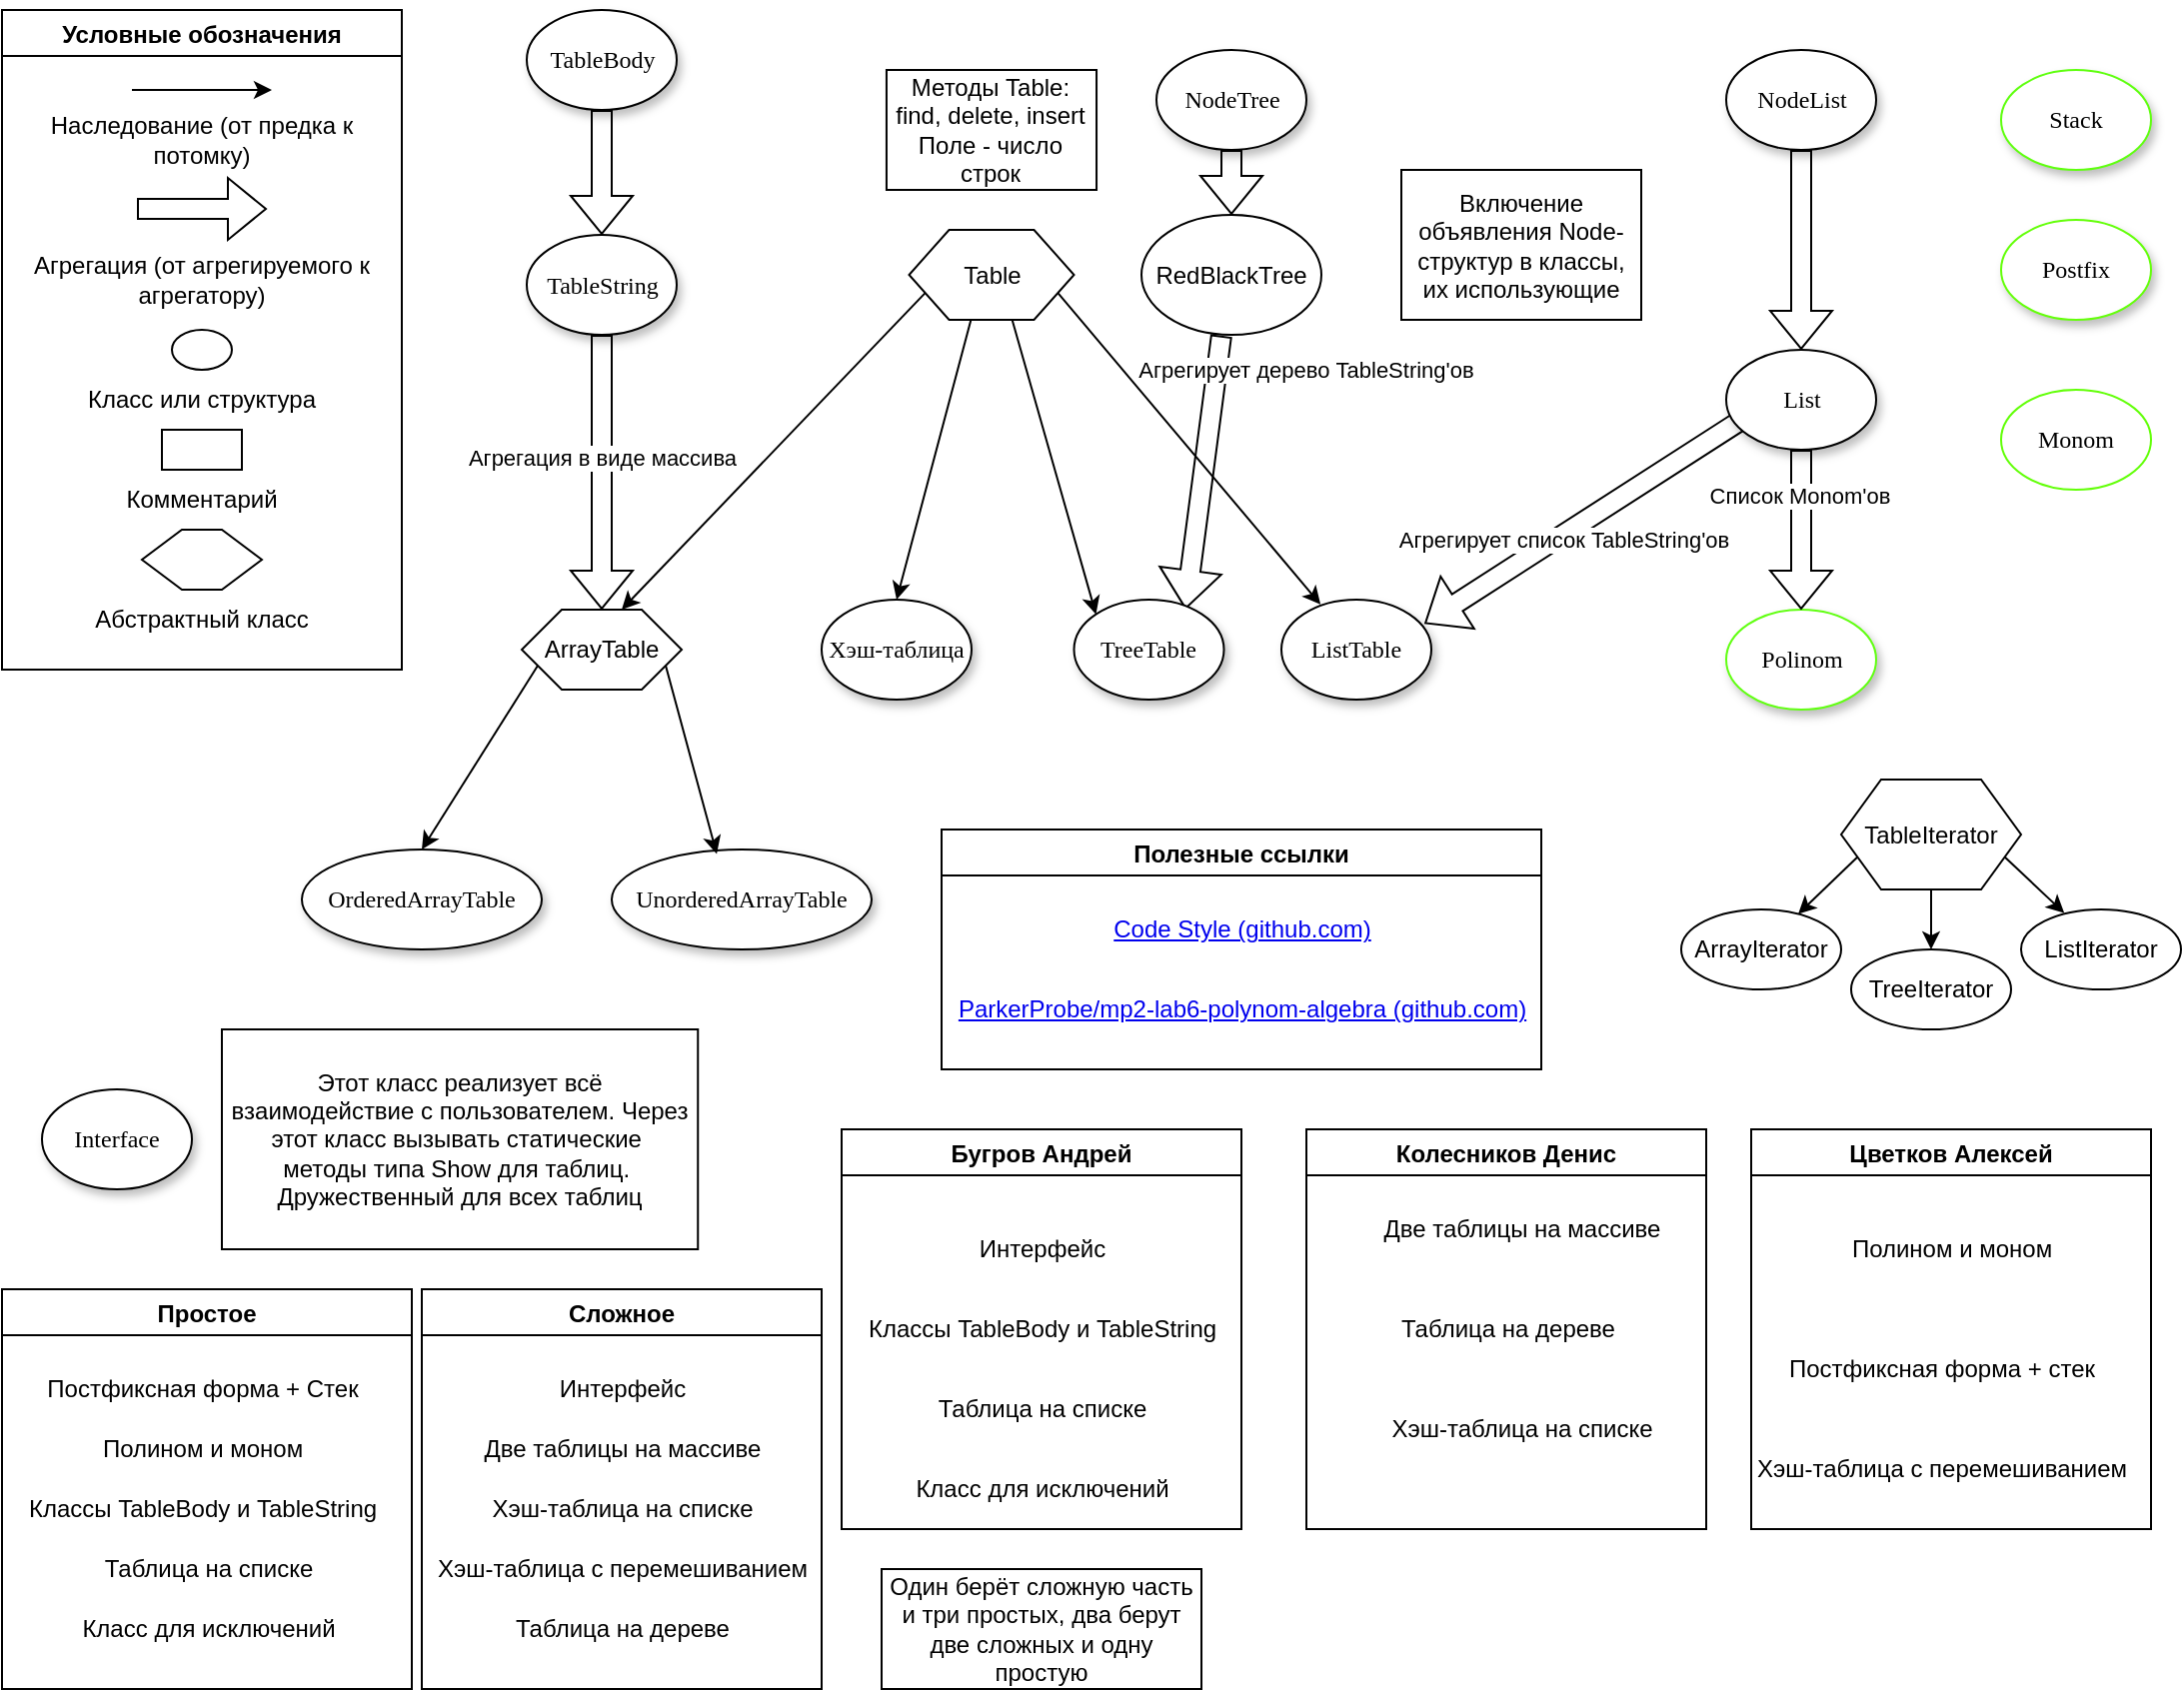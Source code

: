<mxfile version="16.6.5" type="github">
  <diagram name="Page-1" id="42789a77-a242-8287-6e28-9cd8cfd52e62">
    <mxGraphModel dx="1730" dy="965" grid="1" gridSize="10" guides="1" tooltips="1" connect="1" arrows="1" fold="1" page="1" pageScale="1" pageWidth="1100" pageHeight="850" background="none" math="0" shadow="0">
      <root>
        <mxCell id="0" />
        <mxCell id="1" parent="0" />
        <mxCell id="1ea317790d2ca983-3" value="Stack" style="ellipse;whiteSpace=wrap;html=1;rounded=0;shadow=1;comic=0;labelBackgroundColor=none;strokeWidth=1;fontFamily=Verdana;fontSize=12;align=center;strokeColor=#5FFF0F;" parent="1" vertex="1">
          <mxGeometry x="1000" y="30" width="75" height="50" as="geometry" />
        </mxCell>
        <mxCell id="1ea317790d2ca983-4" value="Postfix" style="ellipse;whiteSpace=wrap;html=1;rounded=0;shadow=1;comic=0;labelBackgroundColor=none;strokeWidth=1;fontFamily=Verdana;fontSize=12;align=center;strokeColor=#64FF0A;" parent="1" vertex="1">
          <mxGeometry x="1000" y="105" width="75" height="50" as="geometry" />
        </mxCell>
        <mxCell id="iuW7hz9HEa-le5su57v6-1" value="Условные обозначения" style="swimlane;" parent="1" vertex="1">
          <mxGeometry width="200" height="330" as="geometry" />
        </mxCell>
        <mxCell id="iuW7hz9HEa-le5su57v6-2" value="" style="endArrow=classic;html=1;rounded=0;" parent="iuW7hz9HEa-le5su57v6-1" edge="1">
          <mxGeometry width="50" height="50" relative="1" as="geometry">
            <mxPoint x="65" y="40" as="sourcePoint" />
            <mxPoint x="135" y="40" as="targetPoint" />
          </mxGeometry>
        </mxCell>
        <mxCell id="iuW7hz9HEa-le5su57v6-3" value="Наследование (от предка к потомку)" style="text;html=1;strokeColor=none;fillColor=none;align=center;verticalAlign=middle;whiteSpace=wrap;rounded=0;" parent="iuW7hz9HEa-le5su57v6-1" vertex="1">
          <mxGeometry y="50" width="200" height="30" as="geometry" />
        </mxCell>
        <mxCell id="iuW7hz9HEa-le5su57v6-4" value="" style="shape=flexArrow;endArrow=classic;html=1;rounded=0;" parent="iuW7hz9HEa-le5su57v6-1" edge="1">
          <mxGeometry width="50" height="50" relative="1" as="geometry">
            <mxPoint x="67.5" y="99.5" as="sourcePoint" />
            <mxPoint x="132.5" y="99.5" as="targetPoint" />
          </mxGeometry>
        </mxCell>
        <mxCell id="iuW7hz9HEa-le5su57v6-5" value="Агрегация (от агрегируемого к агрегатору)" style="text;html=1;strokeColor=none;fillColor=none;align=center;verticalAlign=middle;whiteSpace=wrap;rounded=0;" parent="iuW7hz9HEa-le5su57v6-1" vertex="1">
          <mxGeometry y="120" width="200" height="30" as="geometry" />
        </mxCell>
        <mxCell id="iuW7hz9HEa-le5su57v6-6" value="" style="ellipse;whiteSpace=wrap;html=1;" parent="iuW7hz9HEa-le5su57v6-1" vertex="1">
          <mxGeometry x="85" y="160" width="30" height="20" as="geometry" />
        </mxCell>
        <mxCell id="iuW7hz9HEa-le5su57v6-7" value="Класс или структура" style="text;html=1;strokeColor=none;fillColor=none;align=center;verticalAlign=middle;whiteSpace=wrap;rounded=0;" parent="iuW7hz9HEa-le5su57v6-1" vertex="1">
          <mxGeometry x="40" y="180" width="120" height="30" as="geometry" />
        </mxCell>
        <mxCell id="iuW7hz9HEa-le5su57v6-10" value="" style="rounded=0;whiteSpace=wrap;html=1;" parent="iuW7hz9HEa-le5su57v6-1" vertex="1">
          <mxGeometry x="80" y="210" width="40" height="20" as="geometry" />
        </mxCell>
        <mxCell id="iuW7hz9HEa-le5su57v6-11" value="Комментарий" style="text;html=1;strokeColor=none;fillColor=none;align=center;verticalAlign=middle;whiteSpace=wrap;rounded=0;" parent="iuW7hz9HEa-le5su57v6-1" vertex="1">
          <mxGeometry x="70" y="230" width="60" height="30" as="geometry" />
        </mxCell>
        <mxCell id="iuW7hz9HEa-le5su57v6-13" value="" style="shape=hexagon;perimeter=hexagonPerimeter2;whiteSpace=wrap;html=1;fixedSize=1;" parent="iuW7hz9HEa-le5su57v6-1" vertex="1">
          <mxGeometry x="70" y="260" width="60" height="30" as="geometry" />
        </mxCell>
        <mxCell id="iuW7hz9HEa-le5su57v6-14" value="Абстрактный класс" style="text;html=1;strokeColor=none;fillColor=none;align=center;verticalAlign=middle;whiteSpace=wrap;rounded=0;" parent="iuW7hz9HEa-le5su57v6-1" vertex="1">
          <mxGeometry x="45" y="290" width="110" height="30" as="geometry" />
        </mxCell>
        <mxCell id="iuW7hz9HEa-le5su57v6-15" value="Table" style="shape=hexagon;perimeter=hexagonPerimeter2;whiteSpace=wrap;html=1;fixedSize=1;" parent="1" vertex="1">
          <mxGeometry x="453.75" y="110" width="82.5" height="45" as="geometry" />
        </mxCell>
        <mxCell id="iuW7hz9HEa-le5su57v6-19" value="ArrayTable" style="shape=hexagon;perimeter=hexagonPerimeter2;whiteSpace=wrap;html=1;fixedSize=1;" parent="1" vertex="1">
          <mxGeometry x="260" y="300" width="80" height="40" as="geometry" />
        </mxCell>
        <mxCell id="iuW7hz9HEa-le5su57v6-21" value="" style="endArrow=classic;html=1;rounded=0;exitX=0;exitY=0.75;exitDx=0;exitDy=0;entryX=0.625;entryY=0;entryDx=0;entryDy=0;" parent="1" source="iuW7hz9HEa-le5su57v6-15" target="iuW7hz9HEa-le5su57v6-19" edge="1">
          <mxGeometry width="50" height="50" relative="1" as="geometry">
            <mxPoint x="460" y="230" as="sourcePoint" />
            <mxPoint x="420" y="320" as="targetPoint" />
          </mxGeometry>
        </mxCell>
        <mxCell id="iuW7hz9HEa-le5su57v6-25" value="OrderedArrayTable" style="ellipse;whiteSpace=wrap;html=1;rounded=0;shadow=1;comic=0;labelBackgroundColor=none;strokeWidth=1;fontFamily=Verdana;fontSize=12;align=center;" parent="1" vertex="1">
          <mxGeometry x="150" y="420" width="120" height="50" as="geometry" />
        </mxCell>
        <mxCell id="iuW7hz9HEa-le5su57v6-26" value="UnorderedArrayTable" style="ellipse;whiteSpace=wrap;html=1;rounded=0;shadow=1;comic=0;labelBackgroundColor=none;strokeWidth=1;fontFamily=Verdana;fontSize=12;align=center;" parent="1" vertex="1">
          <mxGeometry x="305" y="420" width="130" height="50" as="geometry" />
        </mxCell>
        <mxCell id="iuW7hz9HEa-le5su57v6-28" value="" style="endArrow=classic;html=1;rounded=0;exitX=0;exitY=0.75;exitDx=0;exitDy=0;entryX=0.5;entryY=0;entryDx=0;entryDy=0;" parent="1" source="iuW7hz9HEa-le5su57v6-19" target="iuW7hz9HEa-le5su57v6-25" edge="1">
          <mxGeometry width="50" height="50" relative="1" as="geometry">
            <mxPoint x="366.88" y="365" as="sourcePoint" />
            <mxPoint x="340" y="400" as="targetPoint" />
          </mxGeometry>
        </mxCell>
        <mxCell id="iuW7hz9HEa-le5su57v6-29" value="" style="endArrow=classic;html=1;rounded=0;exitX=1;exitY=0.75;exitDx=0;exitDy=0;entryX=0.404;entryY=0.044;entryDx=0;entryDy=0;entryPerimeter=0;" parent="1" source="iuW7hz9HEa-le5su57v6-19" target="iuW7hz9HEa-le5su57v6-26" edge="1">
          <mxGeometry width="50" height="50" relative="1" as="geometry">
            <mxPoint x="453.75" y="353" as="sourcePoint" />
            <mxPoint x="438.87" y="400" as="targetPoint" />
          </mxGeometry>
        </mxCell>
        <mxCell id="iuW7hz9HEa-le5su57v6-31" value="" style="shape=flexArrow;endArrow=classic;html=1;rounded=0;entryX=0.5;entryY=0;entryDx=0;entryDy=0;exitX=0.5;exitY=1;exitDx=0;exitDy=0;" parent="1" source="lb1J8IbFt9z_0kmrgKfr-6" target="iuW7hz9HEa-le5su57v6-19" edge="1">
          <mxGeometry width="50" height="50" relative="1" as="geometry">
            <mxPoint x="303" y="160" as="sourcePoint" />
            <mxPoint x="453.75" y="145" as="targetPoint" />
          </mxGeometry>
        </mxCell>
        <mxCell id="AkKtNoqjXA9DniaEXeEG-22" value="Агрегация в виде массива" style="edgeLabel;html=1;align=center;verticalAlign=middle;resizable=0;points=[];" parent="iuW7hz9HEa-le5su57v6-31" vertex="1" connectable="0">
          <mxGeometry x="-0.213" y="-5" relative="1" as="geometry">
            <mxPoint x="5" y="7" as="offset" />
          </mxGeometry>
        </mxCell>
        <mxCell id="DaqusL3dd0IqZaCaBjZz-1" value="Методы Table:&lt;br&gt;find, delete, insert&lt;br&gt;Поле - число строк" style="rounded=0;whiteSpace=wrap;html=1;" parent="1" vertex="1">
          <mxGeometry x="442.47" y="30" width="105.05" height="60" as="geometry" />
        </mxCell>
        <mxCell id="_brPIxiP5qlf1YPKhSUV-8" value="" style="shape=flexArrow;endArrow=classic;html=1;rounded=0;entryX=0.955;entryY=0.24;entryDx=0;entryDy=0;entryPerimeter=0;exitX=0.079;exitY=0.724;exitDx=0;exitDy=0;exitPerimeter=0;" parent="1" source="AkKtNoqjXA9DniaEXeEG-19" target="AkKtNoqjXA9DniaEXeEG-18" edge="1">
          <mxGeometry width="50" height="50" relative="1" as="geometry">
            <mxPoint x="869.498" y="213.998" as="sourcePoint" />
            <mxPoint x="707.48" y="309.5" as="targetPoint" />
          </mxGeometry>
        </mxCell>
        <mxCell id="AkKtNoqjXA9DniaEXeEG-10" value="Агрегирует список TableString&#39;ов" style="edgeLabel;html=1;align=center;verticalAlign=middle;resizable=0;points=[];" parent="_brPIxiP5qlf1YPKhSUV-8" vertex="1" connectable="0">
          <mxGeometry x="-0.178" y="2" relative="1" as="geometry">
            <mxPoint x="-24" y="15" as="offset" />
          </mxGeometry>
        </mxCell>
        <mxCell id="_brPIxiP5qlf1YPKhSUV-9" value="Polinom" style="ellipse;whiteSpace=wrap;html=1;rounded=0;shadow=1;comic=0;labelBackgroundColor=none;strokeWidth=1;fontFamily=Verdana;fontSize=12;align=center;strokeColor=#61FF12;" parent="1" vertex="1">
          <mxGeometry x="862.5" y="300" width="75" height="50" as="geometry" />
        </mxCell>
        <mxCell id="_brPIxiP5qlf1YPKhSUV-10" value="NodeList" style="ellipse;whiteSpace=wrap;html=1;rounded=0;shadow=1;comic=0;labelBackgroundColor=none;strokeWidth=1;fontFamily=Verdana;fontSize=12;align=center;" parent="1" vertex="1">
          <mxGeometry x="862.5" y="20" width="75" height="50" as="geometry" />
        </mxCell>
        <mxCell id="_brPIxiP5qlf1YPKhSUV-11" value="" style="shape=flexArrow;endArrow=classic;html=1;rounded=0;entryX=0.5;entryY=0;entryDx=0;entryDy=0;" parent="1" source="_brPIxiP5qlf1YPKhSUV-10" target="AkKtNoqjXA9DniaEXeEG-19" edge="1">
          <mxGeometry width="50" height="50" relative="1" as="geometry">
            <mxPoint x="898" y="70" as="sourcePoint" />
            <mxPoint x="897.5" y="170" as="targetPoint" />
          </mxGeometry>
        </mxCell>
        <mxCell id="_brPIxiP5qlf1YPKhSUV-12" value="Monom" style="ellipse;whiteSpace=wrap;html=1;rounded=0;shadow=0;comic=0;labelBackgroundColor=none;strokeWidth=1;fontFamily=Verdana;fontSize=12;align=center;strokeColor=#62FF08;" parent="1" vertex="1">
          <mxGeometry x="1000" y="190" width="75" height="50" as="geometry" />
        </mxCell>
        <mxCell id="_brPIxiP5qlf1YPKhSUV-19" value="" style="endArrow=classic;html=1;rounded=0;exitX=0.625;exitY=1;exitDx=0;exitDy=0;entryX=0;entryY=0;entryDx=0;entryDy=0;" parent="1" source="iuW7hz9HEa-le5su57v6-15" target="AkKtNoqjXA9DniaEXeEG-17" edge="1">
          <mxGeometry width="50" height="50" relative="1" as="geometry">
            <mxPoint x="500" y="299.58" as="sourcePoint" />
            <mxPoint x="494.6" y="296.15" as="targetPoint" />
          </mxGeometry>
        </mxCell>
        <mxCell id="_brPIxiP5qlf1YPKhSUV-20" value="" style="endArrow=classic;html=1;rounded=0;exitX=1;exitY=0.75;exitDx=0;exitDy=0;entryX=0.261;entryY=0.048;entryDx=0;entryDy=0;entryPerimeter=0;" parent="1" source="iuW7hz9HEa-le5su57v6-15" target="AkKtNoqjXA9DniaEXeEG-18" edge="1">
          <mxGeometry width="50" height="50" relative="1" as="geometry">
            <mxPoint x="538.201" y="236.555" as="sourcePoint" />
            <mxPoint x="675" y="295" as="targetPoint" />
          </mxGeometry>
        </mxCell>
        <mxCell id="_brPIxiP5qlf1YPKhSUV-23" value="RedBlackTree" style="ellipse;whiteSpace=wrap;html=1;rounded=0;" parent="1" vertex="1">
          <mxGeometry x="570" y="102.5" width="90" height="60" as="geometry" />
        </mxCell>
        <mxCell id="_brPIxiP5qlf1YPKhSUV-25" value="NodeTree" style="ellipse;whiteSpace=wrap;html=1;rounded=0;shadow=1;comic=0;labelBackgroundColor=none;strokeWidth=1;fontFamily=Verdana;fontSize=12;align=center;" parent="1" vertex="1">
          <mxGeometry x="577.5" y="20" width="75" height="50" as="geometry" />
        </mxCell>
        <mxCell id="_brPIxiP5qlf1YPKhSUV-26" value="" style="shape=flexArrow;endArrow=classic;html=1;rounded=0;exitX=0.5;exitY=1;exitDx=0;exitDy=0;entryX=0.5;entryY=0;entryDx=0;entryDy=0;" parent="1" source="_brPIxiP5qlf1YPKhSUV-25" target="_brPIxiP5qlf1YPKhSUV-23" edge="1">
          <mxGeometry width="50" height="50" relative="1" as="geometry">
            <mxPoint x="610" y="130" as="sourcePoint" />
            <mxPoint x="675" y="130" as="targetPoint" />
          </mxGeometry>
        </mxCell>
        <mxCell id="_brPIxiP5qlf1YPKhSUV-27" value="" style="shape=flexArrow;endArrow=classic;html=1;rounded=0;exitX=0.444;exitY=1.006;exitDx=0;exitDy=0;exitPerimeter=0;entryX=0.743;entryY=0.096;entryDx=0;entryDy=0;entryPerimeter=0;" parent="1" source="_brPIxiP5qlf1YPKhSUV-23" target="AkKtNoqjXA9DniaEXeEG-17" edge="1">
          <mxGeometry width="50" height="50" relative="1" as="geometry">
            <mxPoint x="710" y="260" as="sourcePoint" />
            <mxPoint x="533.73" y="310.35" as="targetPoint" />
          </mxGeometry>
        </mxCell>
        <mxCell id="AkKtNoqjXA9DniaEXeEG-8" value="Агрегирует дерево TableString&#39;ов" style="edgeLabel;html=1;align=center;verticalAlign=middle;resizable=0;points=[];" parent="_brPIxiP5qlf1YPKhSUV-27" vertex="1" connectable="0">
          <mxGeometry x="-0.248" y="3" relative="1" as="geometry">
            <mxPoint x="46" y="-35" as="offset" />
          </mxGeometry>
        </mxCell>
        <mxCell id="AkKtNoqjXA9DniaEXeEG-7" value="Interface" style="ellipse;whiteSpace=wrap;html=1;rounded=0;shadow=1;comic=0;labelBackgroundColor=none;strokeWidth=1;fontFamily=Verdana;fontSize=12;align=center;" parent="1" vertex="1">
          <mxGeometry x="20" y="540" width="75" height="50" as="geometry" />
        </mxCell>
        <mxCell id="AkKtNoqjXA9DniaEXeEG-12" value="" style="shape=flexArrow;endArrow=classic;html=1;rounded=0;exitX=0.5;exitY=1;exitDx=0;exitDy=0;entryX=0.5;entryY=0;entryDx=0;entryDy=0;" parent="1" source="AkKtNoqjXA9DniaEXeEG-19" target="_brPIxiP5qlf1YPKhSUV-9" edge="1">
          <mxGeometry width="50" height="50" relative="1" as="geometry">
            <mxPoint x="910" y="240" as="sourcePoint" />
            <mxPoint x="990" y="290" as="targetPoint" />
          </mxGeometry>
        </mxCell>
        <mxCell id="AkKtNoqjXA9DniaEXeEG-13" value="Список Monom&#39;ов" style="edgeLabel;html=1;align=center;verticalAlign=middle;resizable=0;points=[];" parent="AkKtNoqjXA9DniaEXeEG-12" vertex="1" connectable="0">
          <mxGeometry x="-0.44" y="-1" relative="1" as="geometry">
            <mxPoint as="offset" />
          </mxGeometry>
        </mxCell>
        <mxCell id="AkKtNoqjXA9DniaEXeEG-17" value="TreeTable" style="ellipse;whiteSpace=wrap;html=1;rounded=0;shadow=1;comic=0;labelBackgroundColor=none;strokeWidth=1;fontFamily=Verdana;fontSize=12;align=center;" parent="1" vertex="1">
          <mxGeometry x="536.25" y="295" width="75" height="50" as="geometry" />
        </mxCell>
        <mxCell id="AkKtNoqjXA9DniaEXeEG-18" value="ListTable" style="ellipse;whiteSpace=wrap;html=1;rounded=0;shadow=1;comic=0;labelBackgroundColor=none;strokeWidth=1;fontFamily=Verdana;fontSize=12;align=center;" parent="1" vertex="1">
          <mxGeometry x="640" y="295" width="75" height="50" as="geometry" />
        </mxCell>
        <mxCell id="AkKtNoqjXA9DniaEXeEG-19" value="List" style="ellipse;whiteSpace=wrap;html=1;rounded=0;shadow=1;comic=0;labelBackgroundColor=none;strokeWidth=1;fontFamily=Verdana;fontSize=12;align=center;" parent="1" vertex="1">
          <mxGeometry x="862.5" y="170" width="75" height="50" as="geometry" />
        </mxCell>
        <mxCell id="pSLm4igQXvGaD_Qqo5TO-1" value="Включение объявления Node-структур в классы, их использующие" style="rounded=0;whiteSpace=wrap;html=1;" parent="1" vertex="1">
          <mxGeometry x="700" y="80" width="120" height="75" as="geometry" />
        </mxCell>
        <mxCell id="pSLm4igQXvGaD_Qqo5TO-2" value="Этот класс реализует всё взаимодействие с пользователем. Через этот класс вызывать статические&amp;nbsp;&lt;br&gt;методы типа Show для таблиц.&amp;nbsp;&lt;br&gt;Дружественный для всех таблиц" style="rounded=0;whiteSpace=wrap;html=1;" parent="1" vertex="1">
          <mxGeometry x="109.99" y="510" width="238.13" height="110" as="geometry" />
        </mxCell>
        <mxCell id="pSLm4igQXvGaD_Qqo5TO-6" value="Хэш-таблица" style="ellipse;whiteSpace=wrap;html=1;rounded=0;shadow=1;comic=0;labelBackgroundColor=none;strokeWidth=1;fontFamily=Verdana;fontSize=12;align=center;" parent="1" vertex="1">
          <mxGeometry x="410" y="295" width="75" height="50" as="geometry" />
        </mxCell>
        <mxCell id="pSLm4igQXvGaD_Qqo5TO-7" value="" style="endArrow=classic;html=1;rounded=0;exitX=0.375;exitY=1;exitDx=0;exitDy=0;entryX=0.5;entryY=0;entryDx=0;entryDy=0;" parent="1" source="iuW7hz9HEa-le5su57v6-15" target="pSLm4igQXvGaD_Qqo5TO-6" edge="1">
          <mxGeometry width="50" height="50" relative="1" as="geometry">
            <mxPoint x="442.47" y="240" as="sourcePoint" />
            <mxPoint x="492.47" y="190" as="targetPoint" />
          </mxGeometry>
        </mxCell>
        <mxCell id="pSLm4igQXvGaD_Qqo5TO-13" value="TableIterator" style="shape=hexagon;perimeter=hexagonPerimeter2;whiteSpace=wrap;html=1;fixedSize=1;" parent="1" vertex="1">
          <mxGeometry x="920" y="385" width="90" height="55" as="geometry" />
        </mxCell>
        <mxCell id="pSLm4igQXvGaD_Qqo5TO-14" value="" style="endArrow=classic;html=1;rounded=0;exitX=0;exitY=0.75;exitDx=0;exitDy=0;" parent="1" source="pSLm4igQXvGaD_Qqo5TO-13" target="pSLm4igQXvGaD_Qqo5TO-15" edge="1">
          <mxGeometry width="50" height="50" relative="1" as="geometry">
            <mxPoint x="862.5" y="470" as="sourcePoint" />
            <mxPoint x="900" y="490" as="targetPoint" />
          </mxGeometry>
        </mxCell>
        <mxCell id="pSLm4igQXvGaD_Qqo5TO-15" value="ArrayIterator" style="ellipse;whiteSpace=wrap;html=1;" parent="1" vertex="1">
          <mxGeometry x="840" y="450" width="80" height="40" as="geometry" />
        </mxCell>
        <mxCell id="pSLm4igQXvGaD_Qqo5TO-16" value="TreeIterator" style="ellipse;whiteSpace=wrap;html=1;" parent="1" vertex="1">
          <mxGeometry x="925" y="470" width="80" height="40" as="geometry" />
        </mxCell>
        <mxCell id="pSLm4igQXvGaD_Qqo5TO-17" value="ListIterator" style="ellipse;whiteSpace=wrap;html=1;" parent="1" vertex="1">
          <mxGeometry x="1010" y="450" width="80" height="40" as="geometry" />
        </mxCell>
        <mxCell id="pSLm4igQXvGaD_Qqo5TO-18" value="" style="endArrow=classic;html=1;rounded=0;exitX=1;exitY=0.75;exitDx=0;exitDy=0;entryX=0.27;entryY=0.045;entryDx=0;entryDy=0;entryPerimeter=0;" parent="1" source="pSLm4igQXvGaD_Qqo5TO-13" target="pSLm4igQXvGaD_Qqo5TO-17" edge="1">
          <mxGeometry width="50" height="50" relative="1" as="geometry">
            <mxPoint x="1012.5" y="450" as="sourcePoint" />
            <mxPoint x="1062.5" y="400" as="targetPoint" />
          </mxGeometry>
        </mxCell>
        <mxCell id="pSLm4igQXvGaD_Qqo5TO-19" value="" style="endArrow=classic;html=1;rounded=0;exitX=0.5;exitY=1;exitDx=0;exitDy=0;entryX=0.5;entryY=0;entryDx=0;entryDy=0;" parent="1" source="pSLm4igQXvGaD_Qqo5TO-13" target="pSLm4igQXvGaD_Qqo5TO-16" edge="1">
          <mxGeometry width="50" height="50" relative="1" as="geometry">
            <mxPoint x="970" y="460" as="sourcePoint" />
            <mxPoint x="965" y="450" as="targetPoint" />
          </mxGeometry>
        </mxCell>
        <mxCell id="lb1J8IbFt9z_0kmrgKfr-1" value="Полезные ссылки" style="swimlane;" parent="1" vertex="1">
          <mxGeometry x="470" y="410" width="300" height="120" as="geometry" />
        </mxCell>
        <mxCell id="lb1J8IbFt9z_0kmrgKfr-4" value="&lt;a href=&quot;https://gist.github.com/ParkerProbe/62390cf65179a78cba430d15e39f2079&quot;&gt;Code Style (github.com)&lt;/a&gt;" style="text;html=1;align=center;verticalAlign=middle;resizable=0;points=[];autosize=1;strokeColor=none;fillColor=none;" parent="lb1J8IbFt9z_0kmrgKfr-1" vertex="1">
          <mxGeometry x="80" y="40" width="140" height="20" as="geometry" />
        </mxCell>
        <mxCell id="lb1J8IbFt9z_0kmrgKfr-5" value="&lt;a href=&quot;https://github.com/ParkerProbe/mp2-lab6-polynom-algebra&quot;&gt;ParkerProbe/mp2-lab6-polynom-algebra (github.com)&lt;/a&gt;" style="text;html=1;align=center;verticalAlign=middle;resizable=0;points=[];autosize=1;strokeColor=none;fillColor=none;" parent="lb1J8IbFt9z_0kmrgKfr-1" vertex="1">
          <mxGeometry y="80" width="300" height="20" as="geometry" />
        </mxCell>
        <mxCell id="lb1J8IbFt9z_0kmrgKfr-6" value="TableString" style="ellipse;whiteSpace=wrap;html=1;rounded=0;shadow=1;comic=0;labelBackgroundColor=none;strokeWidth=1;fontFamily=Verdana;fontSize=12;align=center;" parent="1" vertex="1">
          <mxGeometry x="262.5" y="112.5" width="75" height="50" as="geometry" />
        </mxCell>
        <mxCell id="lb1J8IbFt9z_0kmrgKfr-7" value="TableBody" style="ellipse;whiteSpace=wrap;html=1;rounded=0;shadow=1;comic=0;labelBackgroundColor=none;strokeWidth=1;fontFamily=Verdana;fontSize=12;align=center;" parent="1" vertex="1">
          <mxGeometry x="262.5" width="75" height="50" as="geometry" />
        </mxCell>
        <mxCell id="lb1J8IbFt9z_0kmrgKfr-8" value="" style="shape=flexArrow;endArrow=classic;html=1;rounded=0;exitX=0.5;exitY=1;exitDx=0;exitDy=0;entryX=0.5;entryY=0;entryDx=0;entryDy=0;" parent="1" source="lb1J8IbFt9z_0kmrgKfr-7" target="lb1J8IbFt9z_0kmrgKfr-6" edge="1">
          <mxGeometry width="50" height="50" relative="1" as="geometry">
            <mxPoint x="280" y="100" as="sourcePoint" />
            <mxPoint x="330" y="50" as="targetPoint" />
          </mxGeometry>
        </mxCell>
        <mxCell id="lb1J8IbFt9z_0kmrgKfr-31" value="Бугров Андрей" style="swimlane;" parent="1" vertex="1">
          <mxGeometry x="420" y="560" width="200" height="200" as="geometry" />
        </mxCell>
        <mxCell id="lb1J8IbFt9z_0kmrgKfr-76" value="Интерфейс" style="text;html=1;align=center;verticalAlign=middle;resizable=0;points=[];autosize=1;strokeColor=none;fillColor=none;" parent="lb1J8IbFt9z_0kmrgKfr-31" vertex="1">
          <mxGeometry x="60" y="50" width="80" height="20" as="geometry" />
        </mxCell>
        <mxCell id="lb1J8IbFt9z_0kmrgKfr-77" value="Классы TableBody и TableString" style="text;html=1;align=center;verticalAlign=middle;resizable=0;points=[];autosize=1;strokeColor=none;fillColor=none;" parent="lb1J8IbFt9z_0kmrgKfr-31" vertex="1">
          <mxGeometry x="5" y="90" width="190" height="20" as="geometry" />
        </mxCell>
        <mxCell id="lb1J8IbFt9z_0kmrgKfr-78" value="Таблица на списке" style="text;html=1;align=center;verticalAlign=middle;resizable=0;points=[];autosize=1;strokeColor=none;fillColor=none;" parent="lb1J8IbFt9z_0kmrgKfr-31" vertex="1">
          <mxGeometry x="40" y="130" width="120" height="20" as="geometry" />
        </mxCell>
        <mxCell id="z5dvgQX0iUwxkbbbG9Kc-4" value="Класс для исключений" style="text;html=1;align=center;verticalAlign=middle;resizable=0;points=[];autosize=1;strokeColor=none;fillColor=none;" parent="lb1J8IbFt9z_0kmrgKfr-31" vertex="1">
          <mxGeometry x="30" y="170" width="140" height="20" as="geometry" />
        </mxCell>
        <mxCell id="lb1J8IbFt9z_0kmrgKfr-49" value="Колесников Денис" style="swimlane;" parent="1" vertex="1">
          <mxGeometry x="652.5" y="560" width="200" height="200" as="geometry" />
        </mxCell>
        <mxCell id="bgZzb26QuUzWCFqquuYQ-1" value="Две таблицы на массиве" style="text;html=1;align=center;verticalAlign=middle;resizable=0;points=[];autosize=1;strokeColor=none;fillColor=none;" parent="lb1J8IbFt9z_0kmrgKfr-49" vertex="1">
          <mxGeometry x="32.5" y="40" width="150" height="20" as="geometry" />
        </mxCell>
        <mxCell id="bgZzb26QuUzWCFqquuYQ-5" value="Таблица на дереве" style="text;html=1;align=center;verticalAlign=middle;resizable=0;points=[];autosize=1;strokeColor=none;fillColor=none;" parent="lb1J8IbFt9z_0kmrgKfr-49" vertex="1">
          <mxGeometry x="40" y="90" width="120" height="20" as="geometry" />
        </mxCell>
        <mxCell id="6HeJTqO71uDSHQJxbEwy-1" value="Хэш-таблица на списке" style="text;html=1;align=center;verticalAlign=middle;resizable=0;points=[];autosize=1;strokeColor=none;fillColor=none;" parent="lb1J8IbFt9z_0kmrgKfr-49" vertex="1">
          <mxGeometry x="32.5" y="140" width="150" height="20" as="geometry" />
        </mxCell>
        <mxCell id="lb1J8IbFt9z_0kmrgKfr-50" value="Цветков Алексей" style="swimlane;" parent="1" vertex="1">
          <mxGeometry x="875" y="560" width="200" height="200" as="geometry" />
        </mxCell>
        <mxCell id="9ddmNVyqNW7awIMc6QUu-1" value="Полином и моном" style="text;html=1;align=center;verticalAlign=middle;resizable=0;points=[];autosize=1;strokeColor=none;fillColor=none;" vertex="1" parent="lb1J8IbFt9z_0kmrgKfr-50">
          <mxGeometry x="40" y="50" width="120" height="20" as="geometry" />
        </mxCell>
        <mxCell id="lb1J8IbFt9z_0kmrgKfr-56" value="Простое" style="swimlane;" parent="1" vertex="1">
          <mxGeometry y="640" width="205" height="200" as="geometry" />
        </mxCell>
        <mxCell id="lb1J8IbFt9z_0kmrgKfr-59" value="Постфиксная форма + Стек" style="text;html=1;align=center;verticalAlign=middle;resizable=0;points=[];autosize=1;strokeColor=none;fillColor=none;" parent="lb1J8IbFt9z_0kmrgKfr-56" vertex="1">
          <mxGeometry x="15" y="40" width="170" height="20" as="geometry" />
        </mxCell>
        <mxCell id="lb1J8IbFt9z_0kmrgKfr-66" value="Полином и моном" style="text;html=1;align=center;verticalAlign=middle;resizable=0;points=[];autosize=1;strokeColor=none;fillColor=none;" parent="lb1J8IbFt9z_0kmrgKfr-56" vertex="1">
          <mxGeometry x="40" y="70" width="120" height="20" as="geometry" />
        </mxCell>
        <mxCell id="lb1J8IbFt9z_0kmrgKfr-67" value="Классы TableBody и TableString" style="text;html=1;align=center;verticalAlign=middle;resizable=0;points=[];autosize=1;strokeColor=none;fillColor=none;" parent="lb1J8IbFt9z_0kmrgKfr-56" vertex="1">
          <mxGeometry x="5" y="100" width="190" height="20" as="geometry" />
        </mxCell>
        <mxCell id="lb1J8IbFt9z_0kmrgKfr-74" value="Таблица на списке" style="text;html=1;align=center;verticalAlign=middle;resizable=0;points=[];autosize=1;strokeColor=none;fillColor=none;" parent="lb1J8IbFt9z_0kmrgKfr-56" vertex="1">
          <mxGeometry x="42.5" y="130" width="120" height="20" as="geometry" />
        </mxCell>
        <mxCell id="z5dvgQX0iUwxkbbbG9Kc-2" value="Класс для исключений" style="text;html=1;align=center;verticalAlign=middle;resizable=0;points=[];autosize=1;strokeColor=none;fillColor=none;" parent="lb1J8IbFt9z_0kmrgKfr-56" vertex="1">
          <mxGeometry x="32.5" y="160" width="140" height="20" as="geometry" />
        </mxCell>
        <mxCell id="lb1J8IbFt9z_0kmrgKfr-58" value="Сложное" style="swimlane;" parent="1" vertex="1">
          <mxGeometry x="210" y="640" width="200" height="200" as="geometry" />
        </mxCell>
        <mxCell id="lb1J8IbFt9z_0kmrgKfr-60" value="Интерфейс" style="text;html=1;align=center;verticalAlign=middle;resizable=0;points=[];autosize=1;strokeColor=none;fillColor=none;" parent="lb1J8IbFt9z_0kmrgKfr-58" vertex="1">
          <mxGeometry x="60" y="40" width="80" height="20" as="geometry" />
        </mxCell>
        <mxCell id="lb1J8IbFt9z_0kmrgKfr-61" value="Две таблицы на массиве" style="text;html=1;align=center;verticalAlign=middle;resizable=0;points=[];autosize=1;strokeColor=none;fillColor=none;" parent="lb1J8IbFt9z_0kmrgKfr-58" vertex="1">
          <mxGeometry x="25" y="70" width="150" height="20" as="geometry" />
        </mxCell>
        <mxCell id="lb1J8IbFt9z_0kmrgKfr-64" value="Хэш-таблица на списке" style="text;html=1;align=center;verticalAlign=middle;resizable=0;points=[];autosize=1;strokeColor=none;fillColor=none;" parent="lb1J8IbFt9z_0kmrgKfr-58" vertex="1">
          <mxGeometry x="25" y="100" width="150" height="20" as="geometry" />
        </mxCell>
        <mxCell id="lb1J8IbFt9z_0kmrgKfr-65" value="Хэш-таблица с перемешиванием" style="text;html=1;align=center;verticalAlign=middle;resizable=0;points=[];autosize=1;strokeColor=none;fillColor=none;" parent="lb1J8IbFt9z_0kmrgKfr-58" vertex="1">
          <mxGeometry y="130" width="200" height="20" as="geometry" />
        </mxCell>
        <mxCell id="lb1J8IbFt9z_0kmrgKfr-69" value="Таблица на дереве" style="text;html=1;align=center;verticalAlign=middle;resizable=0;points=[];autosize=1;strokeColor=none;fillColor=none;" parent="lb1J8IbFt9z_0kmrgKfr-58" vertex="1">
          <mxGeometry x="40" y="160" width="120" height="20" as="geometry" />
        </mxCell>
        <mxCell id="lb1J8IbFt9z_0kmrgKfr-75" value="Один берёт сложную часть и три простых, два берут две сложных и одну простую" style="rounded=0;whiteSpace=wrap;html=1;" parent="1" vertex="1">
          <mxGeometry x="440" y="780" width="160" height="60" as="geometry" />
        </mxCell>
        <mxCell id="9ddmNVyqNW7awIMc6QUu-2" value="Постфиксная форма + стек&lt;br&gt;" style="text;html=1;align=center;verticalAlign=middle;resizable=0;points=[];autosize=1;strokeColor=none;fillColor=none;" vertex="1" parent="1">
          <mxGeometry x="885" y="670" width="170" height="20" as="geometry" />
        </mxCell>
        <mxCell id="9ddmNVyqNW7awIMc6QUu-3" value="Хэш-таблица с перемешиванием&lt;br&gt;" style="text;html=1;align=center;verticalAlign=middle;resizable=0;points=[];autosize=1;strokeColor=none;fillColor=none;" vertex="1" parent="1">
          <mxGeometry x="870" y="720" width="200" height="20" as="geometry" />
        </mxCell>
      </root>
    </mxGraphModel>
  </diagram>
</mxfile>
